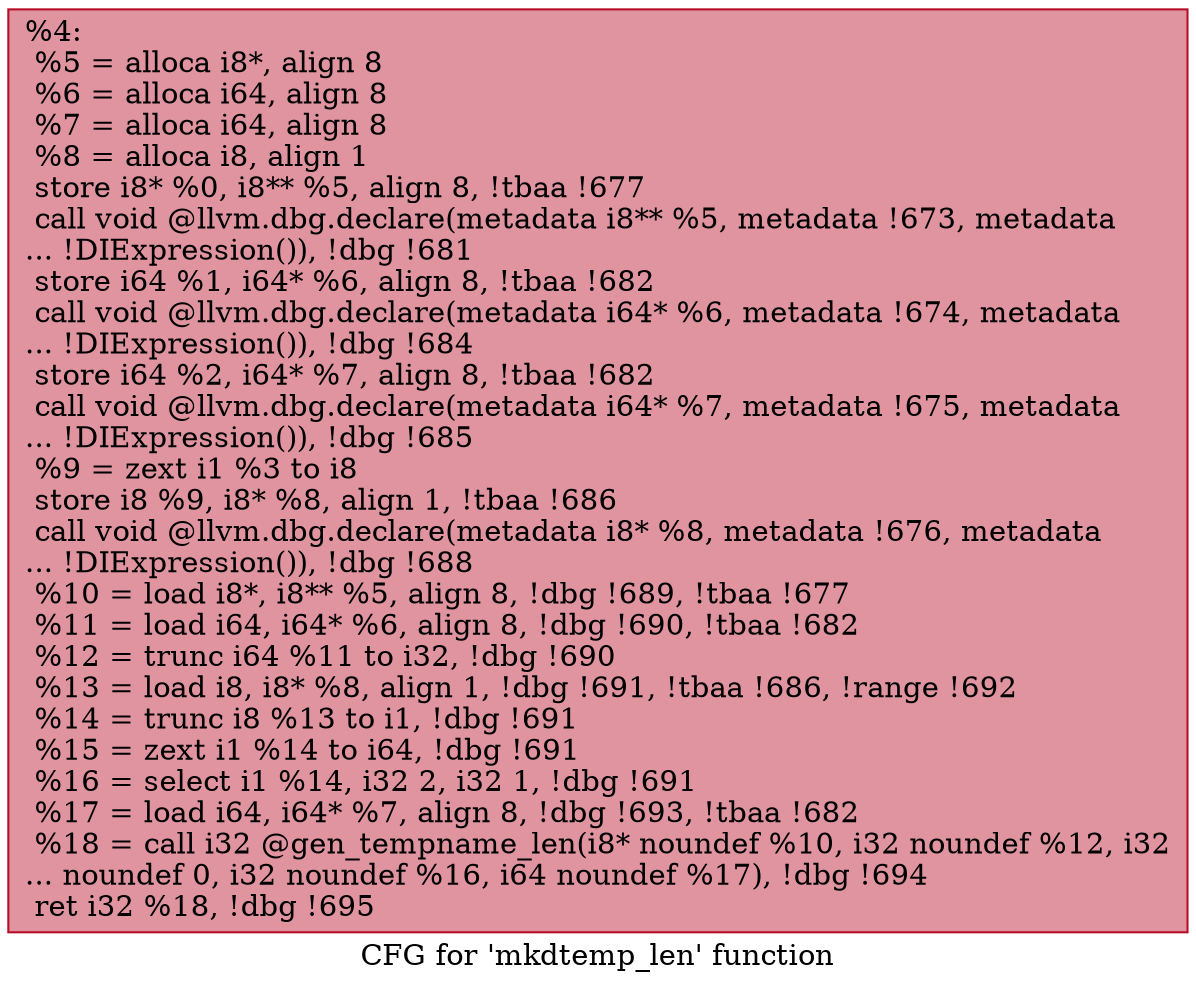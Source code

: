 digraph "CFG for 'mkdtemp_len' function" {
	label="CFG for 'mkdtemp_len' function";

	Node0x9e98f0 [shape=record,color="#b70d28ff", style=filled, fillcolor="#b70d2870",label="{%4:\l  %5 = alloca i8*, align 8\l  %6 = alloca i64, align 8\l  %7 = alloca i64, align 8\l  %8 = alloca i8, align 1\l  store i8* %0, i8** %5, align 8, !tbaa !677\l  call void @llvm.dbg.declare(metadata i8** %5, metadata !673, metadata\l... !DIExpression()), !dbg !681\l  store i64 %1, i64* %6, align 8, !tbaa !682\l  call void @llvm.dbg.declare(metadata i64* %6, metadata !674, metadata\l... !DIExpression()), !dbg !684\l  store i64 %2, i64* %7, align 8, !tbaa !682\l  call void @llvm.dbg.declare(metadata i64* %7, metadata !675, metadata\l... !DIExpression()), !dbg !685\l  %9 = zext i1 %3 to i8\l  store i8 %9, i8* %8, align 1, !tbaa !686\l  call void @llvm.dbg.declare(metadata i8* %8, metadata !676, metadata\l... !DIExpression()), !dbg !688\l  %10 = load i8*, i8** %5, align 8, !dbg !689, !tbaa !677\l  %11 = load i64, i64* %6, align 8, !dbg !690, !tbaa !682\l  %12 = trunc i64 %11 to i32, !dbg !690\l  %13 = load i8, i8* %8, align 1, !dbg !691, !tbaa !686, !range !692\l  %14 = trunc i8 %13 to i1, !dbg !691\l  %15 = zext i1 %14 to i64, !dbg !691\l  %16 = select i1 %14, i32 2, i32 1, !dbg !691\l  %17 = load i64, i64* %7, align 8, !dbg !693, !tbaa !682\l  %18 = call i32 @gen_tempname_len(i8* noundef %10, i32 noundef %12, i32\l... noundef 0, i32 noundef %16, i64 noundef %17), !dbg !694\l  ret i32 %18, !dbg !695\l}"];
}
